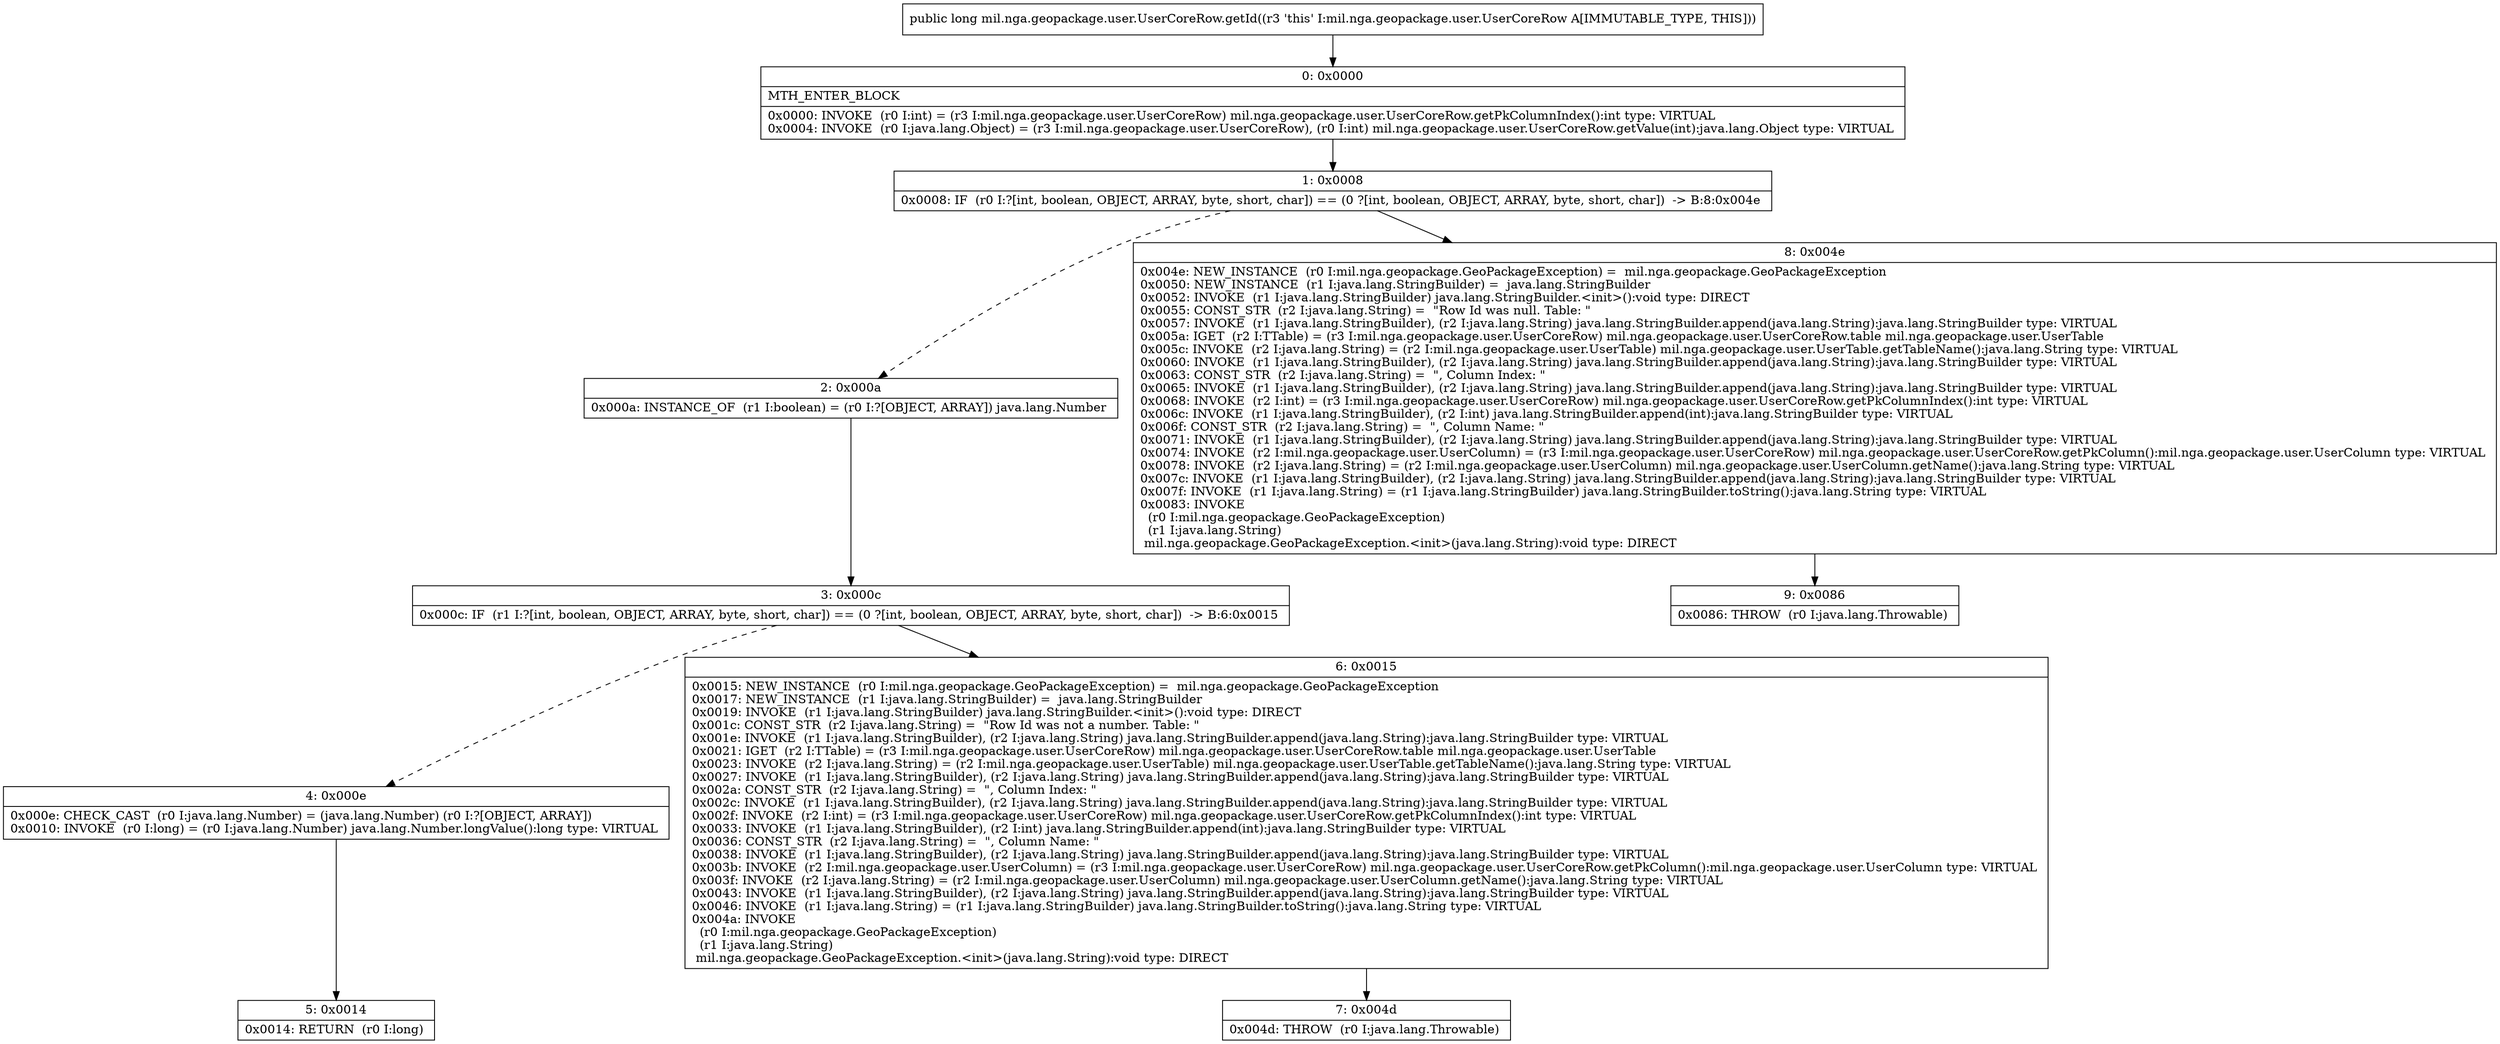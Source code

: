 digraph "CFG formil.nga.geopackage.user.UserCoreRow.getId()J" {
Node_0 [shape=record,label="{0\:\ 0x0000|MTH_ENTER_BLOCK\l|0x0000: INVOKE  (r0 I:int) = (r3 I:mil.nga.geopackage.user.UserCoreRow) mil.nga.geopackage.user.UserCoreRow.getPkColumnIndex():int type: VIRTUAL \l0x0004: INVOKE  (r0 I:java.lang.Object) = (r3 I:mil.nga.geopackage.user.UserCoreRow), (r0 I:int) mil.nga.geopackage.user.UserCoreRow.getValue(int):java.lang.Object type: VIRTUAL \l}"];
Node_1 [shape=record,label="{1\:\ 0x0008|0x0008: IF  (r0 I:?[int, boolean, OBJECT, ARRAY, byte, short, char]) == (0 ?[int, boolean, OBJECT, ARRAY, byte, short, char])  \-\> B:8:0x004e \l}"];
Node_2 [shape=record,label="{2\:\ 0x000a|0x000a: INSTANCE_OF  (r1 I:boolean) = (r0 I:?[OBJECT, ARRAY]) java.lang.Number \l}"];
Node_3 [shape=record,label="{3\:\ 0x000c|0x000c: IF  (r1 I:?[int, boolean, OBJECT, ARRAY, byte, short, char]) == (0 ?[int, boolean, OBJECT, ARRAY, byte, short, char])  \-\> B:6:0x0015 \l}"];
Node_4 [shape=record,label="{4\:\ 0x000e|0x000e: CHECK_CAST  (r0 I:java.lang.Number) = (java.lang.Number) (r0 I:?[OBJECT, ARRAY]) \l0x0010: INVOKE  (r0 I:long) = (r0 I:java.lang.Number) java.lang.Number.longValue():long type: VIRTUAL \l}"];
Node_5 [shape=record,label="{5\:\ 0x0014|0x0014: RETURN  (r0 I:long) \l}"];
Node_6 [shape=record,label="{6\:\ 0x0015|0x0015: NEW_INSTANCE  (r0 I:mil.nga.geopackage.GeoPackageException) =  mil.nga.geopackage.GeoPackageException \l0x0017: NEW_INSTANCE  (r1 I:java.lang.StringBuilder) =  java.lang.StringBuilder \l0x0019: INVOKE  (r1 I:java.lang.StringBuilder) java.lang.StringBuilder.\<init\>():void type: DIRECT \l0x001c: CONST_STR  (r2 I:java.lang.String) =  \"Row Id was not a number. Table: \" \l0x001e: INVOKE  (r1 I:java.lang.StringBuilder), (r2 I:java.lang.String) java.lang.StringBuilder.append(java.lang.String):java.lang.StringBuilder type: VIRTUAL \l0x0021: IGET  (r2 I:TTable) = (r3 I:mil.nga.geopackage.user.UserCoreRow) mil.nga.geopackage.user.UserCoreRow.table mil.nga.geopackage.user.UserTable \l0x0023: INVOKE  (r2 I:java.lang.String) = (r2 I:mil.nga.geopackage.user.UserTable) mil.nga.geopackage.user.UserTable.getTableName():java.lang.String type: VIRTUAL \l0x0027: INVOKE  (r1 I:java.lang.StringBuilder), (r2 I:java.lang.String) java.lang.StringBuilder.append(java.lang.String):java.lang.StringBuilder type: VIRTUAL \l0x002a: CONST_STR  (r2 I:java.lang.String) =  \", Column Index: \" \l0x002c: INVOKE  (r1 I:java.lang.StringBuilder), (r2 I:java.lang.String) java.lang.StringBuilder.append(java.lang.String):java.lang.StringBuilder type: VIRTUAL \l0x002f: INVOKE  (r2 I:int) = (r3 I:mil.nga.geopackage.user.UserCoreRow) mil.nga.geopackage.user.UserCoreRow.getPkColumnIndex():int type: VIRTUAL \l0x0033: INVOKE  (r1 I:java.lang.StringBuilder), (r2 I:int) java.lang.StringBuilder.append(int):java.lang.StringBuilder type: VIRTUAL \l0x0036: CONST_STR  (r2 I:java.lang.String) =  \", Column Name: \" \l0x0038: INVOKE  (r1 I:java.lang.StringBuilder), (r2 I:java.lang.String) java.lang.StringBuilder.append(java.lang.String):java.lang.StringBuilder type: VIRTUAL \l0x003b: INVOKE  (r2 I:mil.nga.geopackage.user.UserColumn) = (r3 I:mil.nga.geopackage.user.UserCoreRow) mil.nga.geopackage.user.UserCoreRow.getPkColumn():mil.nga.geopackage.user.UserColumn type: VIRTUAL \l0x003f: INVOKE  (r2 I:java.lang.String) = (r2 I:mil.nga.geopackage.user.UserColumn) mil.nga.geopackage.user.UserColumn.getName():java.lang.String type: VIRTUAL \l0x0043: INVOKE  (r1 I:java.lang.StringBuilder), (r2 I:java.lang.String) java.lang.StringBuilder.append(java.lang.String):java.lang.StringBuilder type: VIRTUAL \l0x0046: INVOKE  (r1 I:java.lang.String) = (r1 I:java.lang.StringBuilder) java.lang.StringBuilder.toString():java.lang.String type: VIRTUAL \l0x004a: INVOKE  \l  (r0 I:mil.nga.geopackage.GeoPackageException)\l  (r1 I:java.lang.String)\l mil.nga.geopackage.GeoPackageException.\<init\>(java.lang.String):void type: DIRECT \l}"];
Node_7 [shape=record,label="{7\:\ 0x004d|0x004d: THROW  (r0 I:java.lang.Throwable) \l}"];
Node_8 [shape=record,label="{8\:\ 0x004e|0x004e: NEW_INSTANCE  (r0 I:mil.nga.geopackage.GeoPackageException) =  mil.nga.geopackage.GeoPackageException \l0x0050: NEW_INSTANCE  (r1 I:java.lang.StringBuilder) =  java.lang.StringBuilder \l0x0052: INVOKE  (r1 I:java.lang.StringBuilder) java.lang.StringBuilder.\<init\>():void type: DIRECT \l0x0055: CONST_STR  (r2 I:java.lang.String) =  \"Row Id was null. Table: \" \l0x0057: INVOKE  (r1 I:java.lang.StringBuilder), (r2 I:java.lang.String) java.lang.StringBuilder.append(java.lang.String):java.lang.StringBuilder type: VIRTUAL \l0x005a: IGET  (r2 I:TTable) = (r3 I:mil.nga.geopackage.user.UserCoreRow) mil.nga.geopackage.user.UserCoreRow.table mil.nga.geopackage.user.UserTable \l0x005c: INVOKE  (r2 I:java.lang.String) = (r2 I:mil.nga.geopackage.user.UserTable) mil.nga.geopackage.user.UserTable.getTableName():java.lang.String type: VIRTUAL \l0x0060: INVOKE  (r1 I:java.lang.StringBuilder), (r2 I:java.lang.String) java.lang.StringBuilder.append(java.lang.String):java.lang.StringBuilder type: VIRTUAL \l0x0063: CONST_STR  (r2 I:java.lang.String) =  \", Column Index: \" \l0x0065: INVOKE  (r1 I:java.lang.StringBuilder), (r2 I:java.lang.String) java.lang.StringBuilder.append(java.lang.String):java.lang.StringBuilder type: VIRTUAL \l0x0068: INVOKE  (r2 I:int) = (r3 I:mil.nga.geopackage.user.UserCoreRow) mil.nga.geopackage.user.UserCoreRow.getPkColumnIndex():int type: VIRTUAL \l0x006c: INVOKE  (r1 I:java.lang.StringBuilder), (r2 I:int) java.lang.StringBuilder.append(int):java.lang.StringBuilder type: VIRTUAL \l0x006f: CONST_STR  (r2 I:java.lang.String) =  \", Column Name: \" \l0x0071: INVOKE  (r1 I:java.lang.StringBuilder), (r2 I:java.lang.String) java.lang.StringBuilder.append(java.lang.String):java.lang.StringBuilder type: VIRTUAL \l0x0074: INVOKE  (r2 I:mil.nga.geopackage.user.UserColumn) = (r3 I:mil.nga.geopackage.user.UserCoreRow) mil.nga.geopackage.user.UserCoreRow.getPkColumn():mil.nga.geopackage.user.UserColumn type: VIRTUAL \l0x0078: INVOKE  (r2 I:java.lang.String) = (r2 I:mil.nga.geopackage.user.UserColumn) mil.nga.geopackage.user.UserColumn.getName():java.lang.String type: VIRTUAL \l0x007c: INVOKE  (r1 I:java.lang.StringBuilder), (r2 I:java.lang.String) java.lang.StringBuilder.append(java.lang.String):java.lang.StringBuilder type: VIRTUAL \l0x007f: INVOKE  (r1 I:java.lang.String) = (r1 I:java.lang.StringBuilder) java.lang.StringBuilder.toString():java.lang.String type: VIRTUAL \l0x0083: INVOKE  \l  (r0 I:mil.nga.geopackage.GeoPackageException)\l  (r1 I:java.lang.String)\l mil.nga.geopackage.GeoPackageException.\<init\>(java.lang.String):void type: DIRECT \l}"];
Node_9 [shape=record,label="{9\:\ 0x0086|0x0086: THROW  (r0 I:java.lang.Throwable) \l}"];
MethodNode[shape=record,label="{public long mil.nga.geopackage.user.UserCoreRow.getId((r3 'this' I:mil.nga.geopackage.user.UserCoreRow A[IMMUTABLE_TYPE, THIS])) }"];
MethodNode -> Node_0;
Node_0 -> Node_1;
Node_1 -> Node_2[style=dashed];
Node_1 -> Node_8;
Node_2 -> Node_3;
Node_3 -> Node_4[style=dashed];
Node_3 -> Node_6;
Node_4 -> Node_5;
Node_6 -> Node_7;
Node_8 -> Node_9;
}

